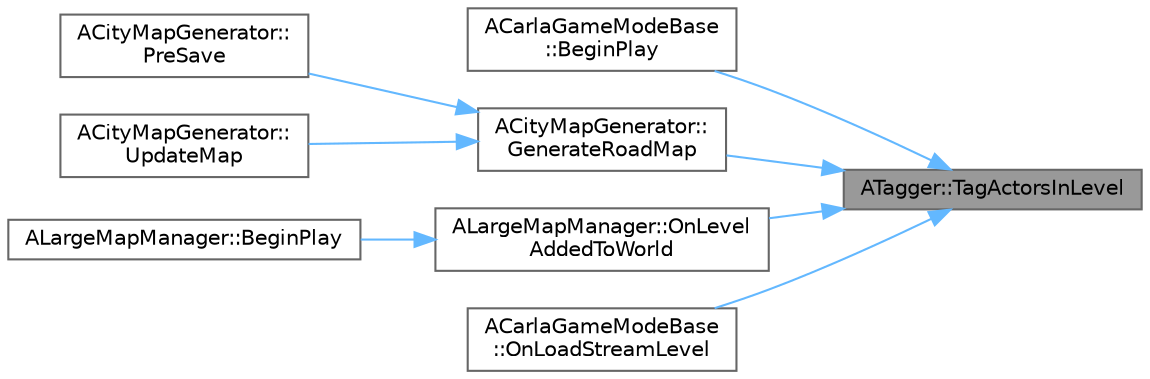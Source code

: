digraph "ATagger::TagActorsInLevel"
{
 // INTERACTIVE_SVG=YES
 // LATEX_PDF_SIZE
  bgcolor="transparent";
  edge [fontname=Helvetica,fontsize=10,labelfontname=Helvetica,labelfontsize=10];
  node [fontname=Helvetica,fontsize=10,shape=box,height=0.2,width=0.4];
  rankdir="RL";
  Node1 [id="Node000001",label="ATagger::TagActorsInLevel",height=0.2,width=0.4,color="gray40", fillcolor="grey60", style="filled", fontcolor="black",tooltip="Set the tag of every actor in level."];
  Node1 -> Node2 [id="edge1_Node000001_Node000002",dir="back",color="steelblue1",style="solid",tooltip=" "];
  Node2 [id="Node000002",label="ACarlaGameModeBase\l::BeginPlay",height=0.2,width=0.4,color="grey40", fillcolor="white", style="filled",URL="$db/de5/classACarlaGameModeBase.html#a3909b055b351f69d7ad1e39a42e72e3d",tooltip=" "];
  Node1 -> Node3 [id="edge2_Node000001_Node000003",dir="back",color="steelblue1",style="solid",tooltip=" "];
  Node3 [id="Node000003",label="ACityMapGenerator::\lGenerateRoadMap",height=0.2,width=0.4,color="grey40", fillcolor="white", style="filled",URL="$d1/ddb/classACityMapGenerator.html#a9ce09c4586724fe3e446cbb12712adf3",tooltip="Generate the road map image and save to disk if requested."];
  Node3 -> Node4 [id="edge3_Node000003_Node000004",dir="back",color="steelblue1",style="solid",tooltip=" "];
  Node4 [id="Node000004",label="ACityMapGenerator::\lPreSave",height=0.2,width=0.4,color="grey40", fillcolor="white", style="filled",URL="$d1/ddb/classACityMapGenerator.html#a5627a0935def8c92d8ae226b10238f2c",tooltip=" "];
  Node3 -> Node5 [id="edge4_Node000003_Node000005",dir="back",color="steelblue1",style="solid",tooltip=" "];
  Node5 [id="Node000005",label="ACityMapGenerator::\lUpdateMap",height=0.2,width=0.4,color="grey40", fillcolor="white", style="filled",URL="$d1/ddb/classACityMapGenerator.html#a5ad53319596101e96076a12eab41b9c1",tooltip="Here does nothing, implement in derived classes."];
  Node1 -> Node6 [id="edge5_Node000001_Node000006",dir="back",color="steelblue1",style="solid",tooltip=" "];
  Node6 [id="Node000006",label="ALargeMapManager::OnLevel\lAddedToWorld",height=0.2,width=0.4,color="grey40", fillcolor="white", style="filled",URL="$d9/d4b/classALargeMapManager.html#ae4d6181a475f85434d957d557038e6b4",tooltip=" "];
  Node6 -> Node7 [id="edge6_Node000006_Node000007",dir="back",color="steelblue1",style="solid",tooltip=" "];
  Node7 [id="Node000007",label="ALargeMapManager::BeginPlay",height=0.2,width=0.4,color="grey40", fillcolor="white", style="filled",URL="$d9/d4b/classALargeMapManager.html#a173575639e1f2c91e0b288c979598c21",tooltip=" "];
  Node1 -> Node8 [id="edge7_Node000001_Node000008",dir="back",color="steelblue1",style="solid",tooltip=" "];
  Node8 [id="Node000008",label="ACarlaGameModeBase\l::OnLoadStreamLevel",height=0.2,width=0.4,color="grey40", fillcolor="white", style="filled",URL="$db/de5/classACarlaGameModeBase.html#a63efed9c79f812c2ed41f53aa6205681",tooltip=" "];
}
